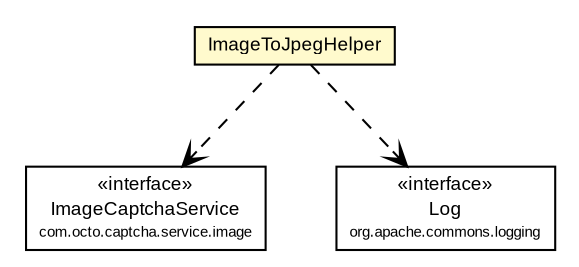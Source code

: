 #!/usr/local/bin/dot
#
# Class diagram 
# Generated by UmlGraph version 4.6 (http://www.spinellis.gr/sw/umlgraph)
#

digraph G {
	edge [fontname="arial",fontsize=10,labelfontname="arial",labelfontsize=10];
	node [fontname="arial",fontsize=10,shape=plaintext];
	// com.octo.captcha.module.web.image.ImageToJpegHelper
	c17941 [label=<<table border="0" cellborder="1" cellspacing="0" cellpadding="2" port="p" bgcolor="lemonChiffon" href="./ImageToJpegHelper.html">
		<tr><td><table border="0" cellspacing="0" cellpadding="1">
			<tr><td> ImageToJpegHelper </td></tr>
		</table></td></tr>
		</table>>, fontname="arial", fontcolor="black", fontsize=9.0];
	// com.octo.captcha.service.image.ImageCaptchaService
	c17950 [label=<<table border="0" cellborder="1" cellspacing="0" cellpadding="2" port="p" href="../../../service/image/ImageCaptchaService.html">
		<tr><td><table border="0" cellspacing="0" cellpadding="1">
			<tr><td> &laquo;interface&raquo; </td></tr>
			<tr><td> ImageCaptchaService </td></tr>
			<tr><td><font point-size="7.0"> com.octo.captcha.service.image </font></td></tr>
		</table></td></tr>
		</table>>, fontname="arial", fontcolor="black", fontsize=9.0];
	// com.octo.captcha.module.web.image.ImageToJpegHelper DEPEND com.octo.captcha.service.image.ImageCaptchaService
	c17941:p -> c17950:p [taillabel="", label="", headlabel="", fontname="arial", fontcolor="black", fontsize=10.0, color="black", arrowhead=open, style=dashed];
	// com.octo.captcha.module.web.image.ImageToJpegHelper DEPEND org.apache.commons.logging.Log
	c17941:p -> c17971:p [taillabel="", label="", headlabel="", fontname="arial", fontcolor="black", fontsize=10.0, color="black", arrowhead=open, style=dashed];
	// org.apache.commons.logging.Log
	c17971 [label=<<table border="0" cellborder="1" cellspacing="0" cellpadding="2" port="p" href="http://java.sun.com/j2se/1.4.2/docs/api/org/apache/commons/logging/Log.html">
		<tr><td><table border="0" cellspacing="0" cellpadding="1">
			<tr><td> &laquo;interface&raquo; </td></tr>
			<tr><td> Log </td></tr>
			<tr><td><font point-size="7.0"> org.apache.commons.logging </font></td></tr>
		</table></td></tr>
		</table>>, fontname="arial", fontcolor="black", fontsize=9.0];
}

